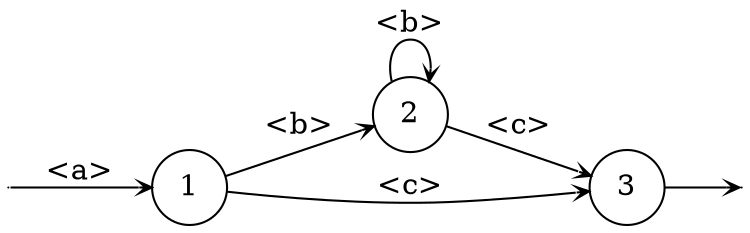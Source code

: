 digraph
{
  vcsn_context = "{ε} → RatE[[abc]? → 𝔹]"
  rankdir = LR
  edge [arrowhead = vee, arrowsize = .6]
  {
    node [shape = point, width = 0]
    I1
    F3
  }
  {
    node [shape = circle, style = rounded, width = 0.5]
    1
    2
    3
  }
  I1 -> 1 [label = "<a>"]
  1 -> 2 [label = "<b>"]
  1 -> 3 [label = "<c>"]
  2 -> 2 [label = "<b>"]
  2 -> 3 [label = "<c>"]
  3 -> F3
}
